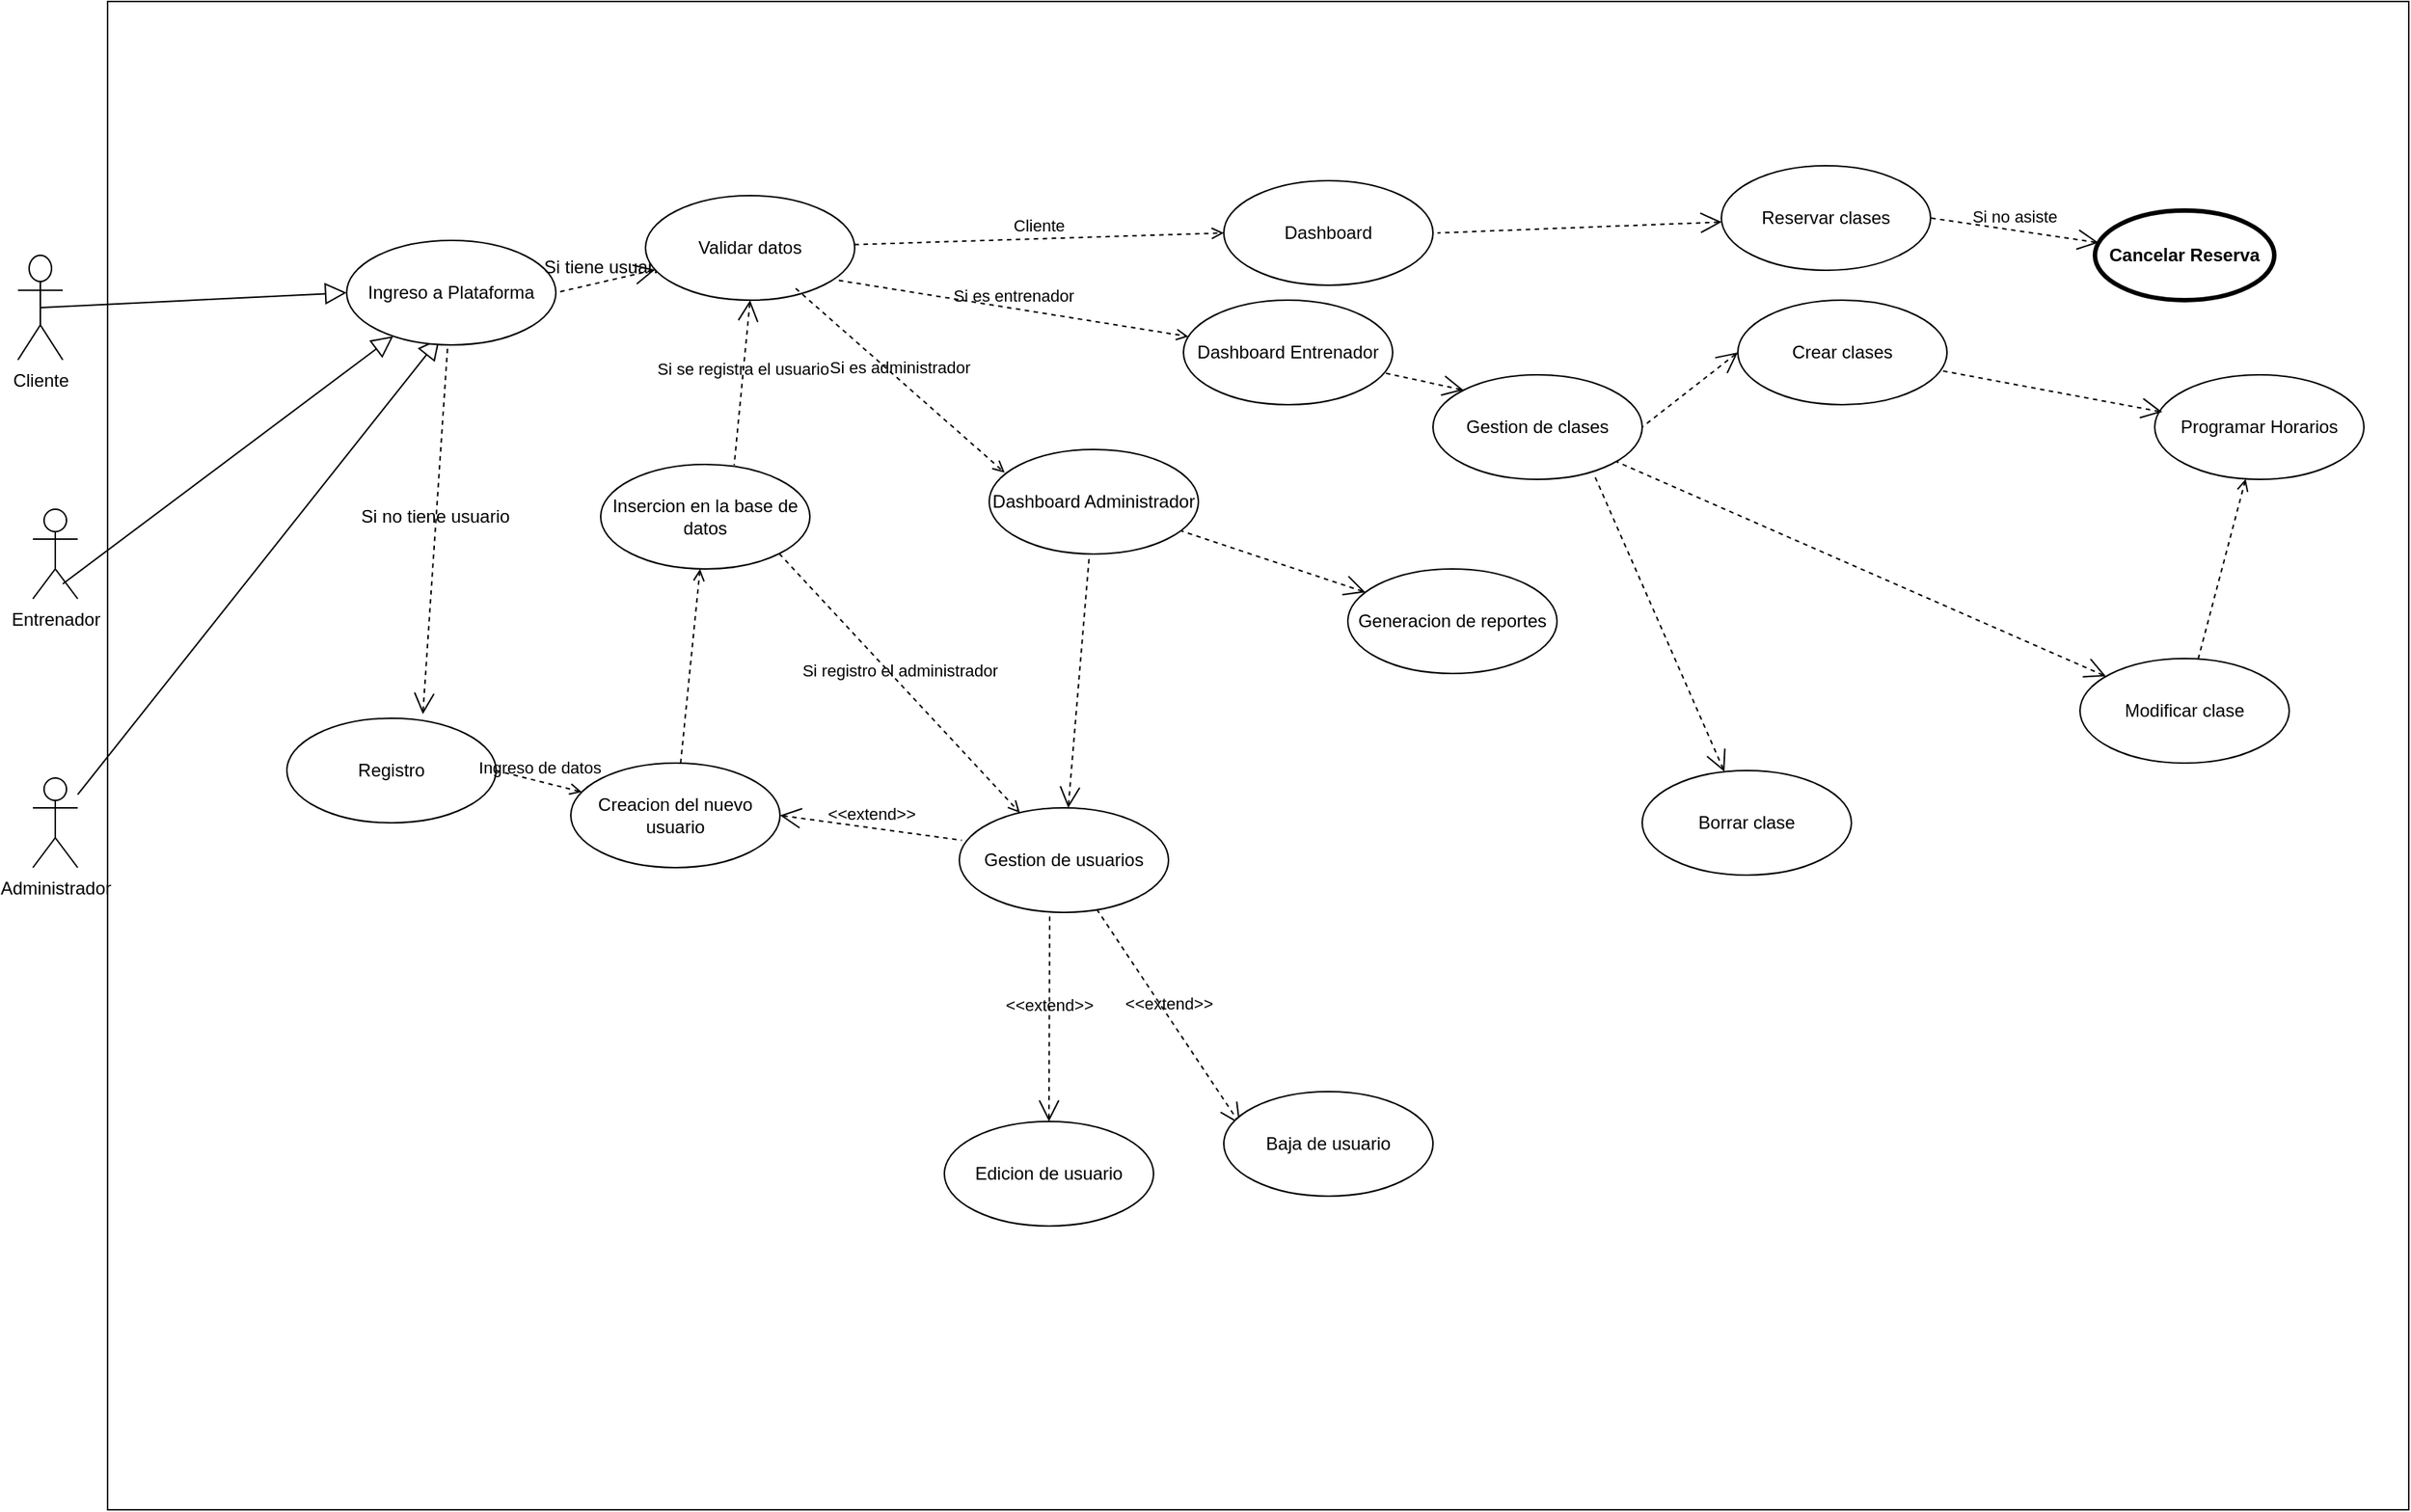 <mxfile version="26.1.1">
  <diagram name="Página-1" id="2LCqH3qQtYHIfkcQPNYK">
    <mxGraphModel dx="1843" dy="2056" grid="1" gridSize="10" guides="1" tooltips="1" connect="1" arrows="1" fold="1" page="1" pageScale="1" pageWidth="827" pageHeight="1169" math="0" shadow="0">
      <root>
        <mxCell id="0" />
        <mxCell id="1" parent="0" />
        <mxCell id="qHdUSr_5p1jmeupaoRFm-107" value="" style="shape=rect;html=1;verticalAlign=top;fontStyle=1;whiteSpace=wrap;align=center;" vertex="1" parent="1">
          <mxGeometry x="80" y="-100" width="1540" height="1010" as="geometry" />
        </mxCell>
        <mxCell id="qHdUSr_5p1jmeupaoRFm-1" value="Cliente&lt;div&gt;&lt;br&gt;&lt;/div&gt;" style="shape=umlActor;html=1;verticalLabelPosition=bottom;verticalAlign=top;align=center;" vertex="1" parent="1">
          <mxGeometry x="20" y="70" width="30" height="70" as="geometry" />
        </mxCell>
        <mxCell id="qHdUSr_5p1jmeupaoRFm-2" value="Entrenador&lt;div&gt;&lt;br&gt;&lt;/div&gt;" style="shape=umlActor;html=1;verticalLabelPosition=bottom;verticalAlign=top;align=center;" vertex="1" parent="1">
          <mxGeometry x="30" y="240" width="30" height="60" as="geometry" />
        </mxCell>
        <mxCell id="qHdUSr_5p1jmeupaoRFm-39" value="" style="edgeStyle=none;html=1;endArrow=block;endFill=0;endSize=12;verticalAlign=bottom;rounded=0;entryX=0;entryY=0.5;entryDx=0;entryDy=0;exitX=0.5;exitY=0.5;exitDx=0;exitDy=0;exitPerimeter=0;" edge="1" parent="1" source="qHdUSr_5p1jmeupaoRFm-1" target="qHdUSr_5p1jmeupaoRFm-40">
          <mxGeometry width="160" relative="1" as="geometry">
            <mxPoint x="50" y="160" as="sourcePoint" />
            <mxPoint x="210" y="160" as="targetPoint" />
            <Array as="points" />
          </mxGeometry>
        </mxCell>
        <mxCell id="qHdUSr_5p1jmeupaoRFm-44" value="" style="edgeStyle=none;html=1;endArrow=block;endFill=0;endSize=12;verticalAlign=bottom;rounded=0;" edge="1" parent="1" target="qHdUSr_5p1jmeupaoRFm-40">
          <mxGeometry width="160" relative="1" as="geometry">
            <mxPoint x="50" y="290" as="sourcePoint" />
            <mxPoint x="210" y="290" as="targetPoint" />
          </mxGeometry>
        </mxCell>
        <mxCell id="qHdUSr_5p1jmeupaoRFm-38" value="" style="edgeStyle=none;html=1;endArrow=block;endFill=0;endSize=12;verticalAlign=bottom;rounded=0;entryX=0.445;entryY=0.934;entryDx=0;entryDy=0;entryPerimeter=0;" edge="1" parent="1" source="qHdUSr_5p1jmeupaoRFm-13" target="qHdUSr_5p1jmeupaoRFm-40">
          <mxGeometry width="160" relative="1" as="geometry">
            <mxPoint x="60" y="390" as="sourcePoint" />
            <mxPoint x="220" y="390" as="targetPoint" />
          </mxGeometry>
        </mxCell>
        <mxCell id="qHdUSr_5p1jmeupaoRFm-13" value="&lt;div&gt;Administrador&lt;/div&gt;&lt;div&gt;&lt;br&gt;&lt;/div&gt;" style="shape=umlActor;html=1;verticalLabelPosition=bottom;verticalAlign=top;align=center;" vertex="1" parent="1">
          <mxGeometry x="30" y="420" width="30" height="60" as="geometry" />
        </mxCell>
        <mxCell id="qHdUSr_5p1jmeupaoRFm-40" value="Ingreso a Plataforma" style="ellipse;whiteSpace=wrap;html=1;" vertex="1" parent="1">
          <mxGeometry x="240" y="60" width="140" height="70" as="geometry" />
        </mxCell>
        <mxCell id="qHdUSr_5p1jmeupaoRFm-96" value="&lt;span style=&quot;font-size: 12px;&quot;&gt;Si tiene usuario&lt;/span&gt;" style="edgeStyle=none;html=1;startArrow=open;endArrow=none;startSize=12;verticalAlign=bottom;dashed=1;labelBackgroundColor=none;rounded=0;entryX=1;entryY=0.5;entryDx=0;entryDy=0;" edge="1" parent="1" source="qHdUSr_5p1jmeupaoRFm-10" target="qHdUSr_5p1jmeupaoRFm-40">
          <mxGeometry width="160" relative="1" as="geometry">
            <mxPoint x="271" y="547" as="sourcePoint" />
            <mxPoint x="295" y="370" as="targetPoint" />
          </mxGeometry>
        </mxCell>
        <mxCell id="qHdUSr_5p1jmeupaoRFm-93" value="&lt;span style=&quot;font-size: 12px;&quot;&gt;Si no tiene usuario&lt;/span&gt;" style="edgeStyle=none;html=1;startArrow=open;endArrow=none;startSize=12;verticalAlign=bottom;dashed=1;labelBackgroundColor=none;rounded=0;exitX=0.65;exitY=-0.039;exitDx=0;exitDy=0;exitPerimeter=0;" edge="1" parent="1" source="qHdUSr_5p1jmeupaoRFm-6" target="qHdUSr_5p1jmeupaoRFm-40">
          <mxGeometry width="160" relative="1" as="geometry">
            <mxPoint x="270" y="410" as="sourcePoint" />
            <mxPoint x="430" y="410" as="targetPoint" />
          </mxGeometry>
        </mxCell>
        <mxCell id="qHdUSr_5p1jmeupaoRFm-10" value="Validar datos" style="ellipse;whiteSpace=wrap;html=1;" vertex="1" parent="1">
          <mxGeometry x="440" y="30" width="140" height="70" as="geometry" />
        </mxCell>
        <mxCell id="qHdUSr_5p1jmeupaoRFm-62" value="Cliente" style="edgeStyle=none;html=1;endArrow=open;verticalAlign=bottom;dashed=1;labelBackgroundColor=none;rounded=0;entryX=0;entryY=0.5;entryDx=0;entryDy=0;" edge="1" parent="1" source="qHdUSr_5p1jmeupaoRFm-10" target="qHdUSr_5p1jmeupaoRFm-61">
          <mxGeometry width="160" relative="1" as="geometry">
            <mxPoint x="600" y="324.33" as="sourcePoint" />
            <mxPoint x="760" y="324.33" as="targetPoint" />
          </mxGeometry>
        </mxCell>
        <mxCell id="qHdUSr_5p1jmeupaoRFm-82" value="Si es administrador" style="edgeStyle=none;html=1;endArrow=open;verticalAlign=bottom;dashed=1;labelBackgroundColor=none;rounded=0;exitX=0.718;exitY=0.888;exitDx=0;exitDy=0;exitPerimeter=0;entryX=0.074;entryY=0.221;entryDx=0;entryDy=0;entryPerimeter=0;" edge="1" parent="1" source="qHdUSr_5p1jmeupaoRFm-10" target="qHdUSr_5p1jmeupaoRFm-59">
          <mxGeometry width="160" relative="1" as="geometry">
            <mxPoint x="780" y="570" as="sourcePoint" />
            <mxPoint x="940" y="570" as="targetPoint" />
          </mxGeometry>
        </mxCell>
        <mxCell id="qHdUSr_5p1jmeupaoRFm-69" value="Si es entrenador" style="edgeStyle=none;html=1;endArrow=open;verticalAlign=bottom;dashed=1;labelBackgroundColor=none;rounded=0;exitX=0.924;exitY=0.811;exitDx=0;exitDy=0;exitPerimeter=0;" edge="1" parent="1" source="qHdUSr_5p1jmeupaoRFm-10" target="qHdUSr_5p1jmeupaoRFm-60">
          <mxGeometry width="160" relative="1" as="geometry">
            <mxPoint x="580" y="340" as="sourcePoint" />
            <mxPoint x="740" y="340" as="targetPoint" />
          </mxGeometry>
        </mxCell>
        <mxCell id="qHdUSr_5p1jmeupaoRFm-57" value="Si se registra el usuario" style="edgeStyle=none;html=1;startArrow=open;endArrow=none;startSize=12;verticalAlign=bottom;dashed=1;labelBackgroundColor=none;rounded=0;exitX=0.5;exitY=1;exitDx=0;exitDy=0;entryX=0.638;entryY=0.006;entryDx=0;entryDy=0;entryPerimeter=0;" edge="1" parent="1" source="qHdUSr_5p1jmeupaoRFm-10" target="qHdUSr_5p1jmeupaoRFm-81">
          <mxGeometry width="160" relative="1" as="geometry">
            <mxPoint x="540" y="350" as="sourcePoint" />
            <mxPoint x="560" y="520" as="targetPoint" />
          </mxGeometry>
        </mxCell>
        <mxCell id="qHdUSr_5p1jmeupaoRFm-61" value="Dashboard" style="ellipse;whiteSpace=wrap;html=1;" vertex="1" parent="1">
          <mxGeometry x="827" y="20" width="140" height="70" as="geometry" />
        </mxCell>
        <mxCell id="qHdUSr_5p1jmeupaoRFm-67" value="" style="edgeStyle=none;html=1;startArrow=open;endArrow=none;startSize=12;verticalAlign=bottom;dashed=1;labelBackgroundColor=none;rounded=0;" edge="1" parent="1" source="qHdUSr_5p1jmeupaoRFm-16">
          <mxGeometry width="160" relative="1" as="geometry">
            <mxPoint x="1030" y="299.33" as="sourcePoint" />
            <mxPoint x="970" y="55" as="targetPoint" />
          </mxGeometry>
        </mxCell>
        <mxCell id="qHdUSr_5p1jmeupaoRFm-81" value="Insercion en la base de datos" style="ellipse;whiteSpace=wrap;html=1;" vertex="1" parent="1">
          <mxGeometry x="410" y="210" width="140" height="70" as="geometry" />
        </mxCell>
        <mxCell id="qHdUSr_5p1jmeupaoRFm-88" value="Si registro el administrador" style="edgeStyle=none;html=1;endArrow=open;verticalAlign=bottom;dashed=1;labelBackgroundColor=none;rounded=0;exitX=1;exitY=1;exitDx=0;exitDy=0;" edge="1" parent="1" source="qHdUSr_5p1jmeupaoRFm-81" target="qHdUSr_5p1jmeupaoRFm-86">
          <mxGeometry width="160" relative="1" as="geometry">
            <mxPoint x="530" y="480" as="sourcePoint" />
            <mxPoint x="690" y="480" as="targetPoint" />
          </mxGeometry>
        </mxCell>
        <mxCell id="qHdUSr_5p1jmeupaoRFm-80" value="" style="edgeStyle=none;html=1;endArrow=open;verticalAlign=bottom;dashed=1;labelBackgroundColor=none;rounded=0;" edge="1" parent="1" source="qHdUSr_5p1jmeupaoRFm-55" target="qHdUSr_5p1jmeupaoRFm-81">
          <mxGeometry width="160" relative="1" as="geometry">
            <mxPoint x="780" y="570" as="sourcePoint" />
            <mxPoint x="940" y="570" as="targetPoint" />
          </mxGeometry>
        </mxCell>
        <mxCell id="qHdUSr_5p1jmeupaoRFm-6" value="Registro" style="ellipse;whiteSpace=wrap;html=1;" vertex="1" parent="1">
          <mxGeometry x="200" y="380" width="140" height="70" as="geometry" />
        </mxCell>
        <mxCell id="qHdUSr_5p1jmeupaoRFm-54" value="Ingreso de datos" style="edgeStyle=none;html=1;endArrow=open;verticalAlign=bottom;dashed=1;labelBackgroundColor=none;rounded=0;exitX=1;exitY=0.5;exitDx=0;exitDy=0;" edge="1" parent="1" source="qHdUSr_5p1jmeupaoRFm-6" target="qHdUSr_5p1jmeupaoRFm-55">
          <mxGeometry width="160" relative="1" as="geometry">
            <mxPoint x="390" y="250" as="sourcePoint" />
            <mxPoint x="550" y="250" as="targetPoint" />
          </mxGeometry>
        </mxCell>
        <mxCell id="qHdUSr_5p1jmeupaoRFm-60" value="Dashboard Entrenador" style="ellipse;whiteSpace=wrap;html=1;" vertex="1" parent="1">
          <mxGeometry x="800" y="100" width="140" height="70" as="geometry" />
        </mxCell>
        <mxCell id="qHdUSr_5p1jmeupaoRFm-70" value="" style="edgeStyle=none;html=1;startArrow=open;endArrow=none;startSize=12;verticalAlign=bottom;dashed=1;labelBackgroundColor=none;rounded=0;exitX=0;exitY=0;exitDx=0;exitDy=0;" edge="1" parent="1" source="qHdUSr_5p1jmeupaoRFm-109" target="qHdUSr_5p1jmeupaoRFm-60">
          <mxGeometry width="160" relative="1" as="geometry">
            <mxPoint x="780" y="540" as="sourcePoint" />
            <mxPoint x="940" y="540" as="targetPoint" />
          </mxGeometry>
        </mxCell>
        <mxCell id="qHdUSr_5p1jmeupaoRFm-16" value="Reservar clases" style="ellipse;whiteSpace=wrap;html=1;" vertex="1" parent="1">
          <mxGeometry x="1160" y="10" width="140" height="70" as="geometry" />
        </mxCell>
        <mxCell id="qHdUSr_5p1jmeupaoRFm-66" value="Si no asiste" style="edgeStyle=none;html=1;startArrow=open;endArrow=none;startSize=12;verticalAlign=bottom;dashed=1;labelBackgroundColor=none;rounded=0;entryX=1;entryY=0.5;entryDx=0;entryDy=0;" edge="1" parent="1" source="qHdUSr_5p1jmeupaoRFm-18" target="qHdUSr_5p1jmeupaoRFm-16">
          <mxGeometry width="160" relative="1" as="geometry">
            <mxPoint x="1160" y="280" as="sourcePoint" />
            <mxPoint x="1320" y="280" as="targetPoint" />
          </mxGeometry>
        </mxCell>
        <mxCell id="qHdUSr_5p1jmeupaoRFm-18" value="Cancelar Reserva" style="shape=ellipse;html=1;strokeWidth=3;fontStyle=1;whiteSpace=wrap;align=center;perimeter=ellipsePerimeter;" vertex="1" parent="1">
          <mxGeometry x="1410" y="40" width="120" height="60" as="geometry" />
        </mxCell>
        <mxCell id="qHdUSr_5p1jmeupaoRFm-49" value="Programar Horarios" style="ellipse;whiteSpace=wrap;html=1;" vertex="1" parent="1">
          <mxGeometry x="1450" y="150" width="140" height="70" as="geometry" />
        </mxCell>
        <mxCell id="qHdUSr_5p1jmeupaoRFm-74" value="" style="edgeStyle=none;html=1;endArrow=open;verticalAlign=bottom;dashed=1;labelBackgroundColor=none;rounded=0;" edge="1" parent="1" source="qHdUSr_5p1jmeupaoRFm-72" target="qHdUSr_5p1jmeupaoRFm-49">
          <mxGeometry width="160" relative="1" as="geometry">
            <mxPoint x="1000" y="470" as="sourcePoint" />
            <mxPoint x="1160" y="470" as="targetPoint" />
          </mxGeometry>
        </mxCell>
        <mxCell id="qHdUSr_5p1jmeupaoRFm-47" value="" style="edgeStyle=none;html=1;startArrow=open;endArrow=none;startSize=12;verticalAlign=bottom;dashed=1;labelBackgroundColor=none;rounded=0;exitX=0.036;exitY=0.356;exitDx=0;exitDy=0;exitPerimeter=0;" edge="1" parent="1" source="qHdUSr_5p1jmeupaoRFm-49" target="qHdUSr_5p1jmeupaoRFm-31">
          <mxGeometry width="160" relative="1" as="geometry">
            <mxPoint x="490" y="590" as="sourcePoint" />
            <mxPoint x="650" y="590" as="targetPoint" />
          </mxGeometry>
        </mxCell>
        <mxCell id="qHdUSr_5p1jmeupaoRFm-31" value="Crear clases" style="ellipse;whiteSpace=wrap;html=1;" vertex="1" parent="1">
          <mxGeometry x="1171" y="100" width="140" height="70" as="geometry" />
        </mxCell>
        <mxCell id="qHdUSr_5p1jmeupaoRFm-75" value="" style="edgeStyle=none;html=1;startArrow=open;endArrow=none;startSize=12;verticalAlign=bottom;dashed=1;labelBackgroundColor=none;rounded=0;" edge="1" parent="1" source="qHdUSr_5p1jmeupaoRFm-72" target="qHdUSr_5p1jmeupaoRFm-109">
          <mxGeometry width="160" relative="1" as="geometry">
            <mxPoint x="910" y="450" as="sourcePoint" />
            <mxPoint x="1070" y="450" as="targetPoint" />
          </mxGeometry>
        </mxCell>
        <mxCell id="qHdUSr_5p1jmeupaoRFm-71" value="Borrar clase" style="ellipse;whiteSpace=wrap;html=1;" vertex="1" parent="1">
          <mxGeometry x="1107" y="415" width="140" height="70" as="geometry" />
        </mxCell>
        <mxCell id="qHdUSr_5p1jmeupaoRFm-72" value="Modificar clase" style="ellipse;whiteSpace=wrap;html=1;" vertex="1" parent="1">
          <mxGeometry x="1400" y="340" width="140" height="70" as="geometry" />
        </mxCell>
        <mxCell id="qHdUSr_5p1jmeupaoRFm-59" value="Dashboard Administrador" style="ellipse;whiteSpace=wrap;html=1;" vertex="1" parent="1">
          <mxGeometry x="670" y="200" width="140" height="70" as="geometry" />
        </mxCell>
        <mxCell id="qHdUSr_5p1jmeupaoRFm-84" value="" style="edgeStyle=none;html=1;startArrow=open;endArrow=none;startSize=12;verticalAlign=bottom;dashed=1;labelBackgroundColor=none;rounded=0;" edge="1" parent="1" source="qHdUSr_5p1jmeupaoRFm-86" target="qHdUSr_5p1jmeupaoRFm-59">
          <mxGeometry width="160" relative="1" as="geometry">
            <mxPoint x="600" y="690" as="sourcePoint" />
            <mxPoint x="760" y="690" as="targetPoint" />
          </mxGeometry>
        </mxCell>
        <mxCell id="qHdUSr_5p1jmeupaoRFm-89" value="" style="edgeStyle=none;html=1;startArrow=open;endArrow=none;startSize=12;verticalAlign=bottom;dashed=1;labelBackgroundColor=none;rounded=0;" edge="1" parent="1" source="qHdUSr_5p1jmeupaoRFm-33" target="qHdUSr_5p1jmeupaoRFm-59">
          <mxGeometry width="160" relative="1" as="geometry">
            <mxPoint x="780" y="730" as="sourcePoint" />
            <mxPoint x="940" y="730" as="targetPoint" />
          </mxGeometry>
        </mxCell>
        <mxCell id="qHdUSr_5p1jmeupaoRFm-55" value="Creacion del nuevo&lt;div&gt;usuario&lt;/div&gt;" style="ellipse;whiteSpace=wrap;html=1;" vertex="1" parent="1">
          <mxGeometry x="390" y="410" width="140" height="70" as="geometry" />
        </mxCell>
        <mxCell id="qHdUSr_5p1jmeupaoRFm-87" value="&amp;lt;&amp;lt;extend&amp;gt;&amp;gt;" style="edgeStyle=none;html=1;startArrow=open;endArrow=none;startSize=12;verticalAlign=bottom;dashed=1;labelBackgroundColor=none;rounded=0;exitX=1;exitY=0.5;exitDx=0;exitDy=0;entryX=0.012;entryY=0.31;entryDx=0;entryDy=0;entryPerimeter=0;" edge="1" parent="1" source="qHdUSr_5p1jmeupaoRFm-55" target="qHdUSr_5p1jmeupaoRFm-86">
          <mxGeometry width="160" relative="1" as="geometry">
            <mxPoint x="520" y="730" as="sourcePoint" />
            <mxPoint x="680" y="730" as="targetPoint" />
          </mxGeometry>
        </mxCell>
        <mxCell id="qHdUSr_5p1jmeupaoRFm-86" value="Gestion de usuarios" style="ellipse;whiteSpace=wrap;html=1;" vertex="1" parent="1">
          <mxGeometry x="650" y="440" width="140" height="70" as="geometry" />
        </mxCell>
        <mxCell id="qHdUSr_5p1jmeupaoRFm-101" value="&amp;lt;&amp;lt;extend&amp;gt;&amp;gt;" style="edgeStyle=none;html=1;startArrow=open;endArrow=none;startSize=12;verticalAlign=bottom;dashed=1;labelBackgroundColor=none;rounded=0;entryX=0.432;entryY=1.014;entryDx=0;entryDy=0;entryPerimeter=0;" edge="1" parent="1" source="qHdUSr_5p1jmeupaoRFm-90" target="qHdUSr_5p1jmeupaoRFm-86">
          <mxGeometry width="160" relative="1" as="geometry">
            <mxPoint x="590" y="788.75" as="sourcePoint" />
            <mxPoint x="750" y="788.75" as="targetPoint" />
          </mxGeometry>
        </mxCell>
        <mxCell id="qHdUSr_5p1jmeupaoRFm-83" value="&amp;lt;&amp;lt;extend&amp;gt;&amp;gt;" style="edgeStyle=none;html=1;startArrow=open;endArrow=none;startSize=12;verticalAlign=bottom;dashed=1;labelBackgroundColor=none;rounded=0;exitX=0.079;exitY=0.314;exitDx=0;exitDy=0;exitPerimeter=0;" edge="1" parent="1" source="qHdUSr_5p1jmeupaoRFm-53" target="qHdUSr_5p1jmeupaoRFm-86">
          <mxGeometry width="160" relative="1" as="geometry">
            <mxPoint x="770" y="700" as="sourcePoint" />
            <mxPoint x="930" y="700" as="targetPoint" />
          </mxGeometry>
        </mxCell>
        <mxCell id="qHdUSr_5p1jmeupaoRFm-90" value="Edicion de usuario" style="ellipse;whiteSpace=wrap;html=1;" vertex="1" parent="1">
          <mxGeometry x="640" y="650" width="140" height="70" as="geometry" />
        </mxCell>
        <mxCell id="qHdUSr_5p1jmeupaoRFm-33" value="Generacion de reportes" style="ellipse;whiteSpace=wrap;html=1;" vertex="1" parent="1">
          <mxGeometry x="910" y="280" width="140" height="70" as="geometry" />
        </mxCell>
        <mxCell id="qHdUSr_5p1jmeupaoRFm-53" value="Baja de usuario" style="ellipse;whiteSpace=wrap;html=1;" vertex="1" parent="1">
          <mxGeometry x="827" y="630" width="140" height="70" as="geometry" />
        </mxCell>
        <mxCell id="qHdUSr_5p1jmeupaoRFm-109" value="Gestion de clases" style="ellipse;whiteSpace=wrap;html=1;" vertex="1" parent="1">
          <mxGeometry x="967" y="150" width="140" height="70" as="geometry" />
        </mxCell>
        <mxCell id="qHdUSr_5p1jmeupaoRFm-110" value="" style="edgeStyle=none;html=1;startArrow=open;endArrow=none;startSize=12;verticalAlign=bottom;dashed=1;labelBackgroundColor=none;rounded=0;exitX=0;exitY=0.5;exitDx=0;exitDy=0;entryX=1;entryY=0.5;entryDx=0;entryDy=0;" edge="1" parent="1" source="qHdUSr_5p1jmeupaoRFm-31" target="qHdUSr_5p1jmeupaoRFm-109">
          <mxGeometry width="160" relative="1" as="geometry">
            <mxPoint x="1231" y="404" as="sourcePoint" />
            <mxPoint x="1160" y="160" as="targetPoint" />
          </mxGeometry>
        </mxCell>
        <mxCell id="qHdUSr_5p1jmeupaoRFm-111" value="" style="edgeStyle=none;html=1;startArrow=open;endArrow=none;startSize=12;verticalAlign=bottom;dashed=1;labelBackgroundColor=none;rounded=0;entryX=0.77;entryY=0.955;entryDx=0;entryDy=0;entryPerimeter=0;" edge="1" parent="1" source="qHdUSr_5p1jmeupaoRFm-71" target="qHdUSr_5p1jmeupaoRFm-109">
          <mxGeometry width="160" relative="1" as="geometry">
            <mxPoint x="1241" y="414" as="sourcePoint" />
            <mxPoint x="1170" y="170" as="targetPoint" />
          </mxGeometry>
        </mxCell>
      </root>
    </mxGraphModel>
  </diagram>
</mxfile>
